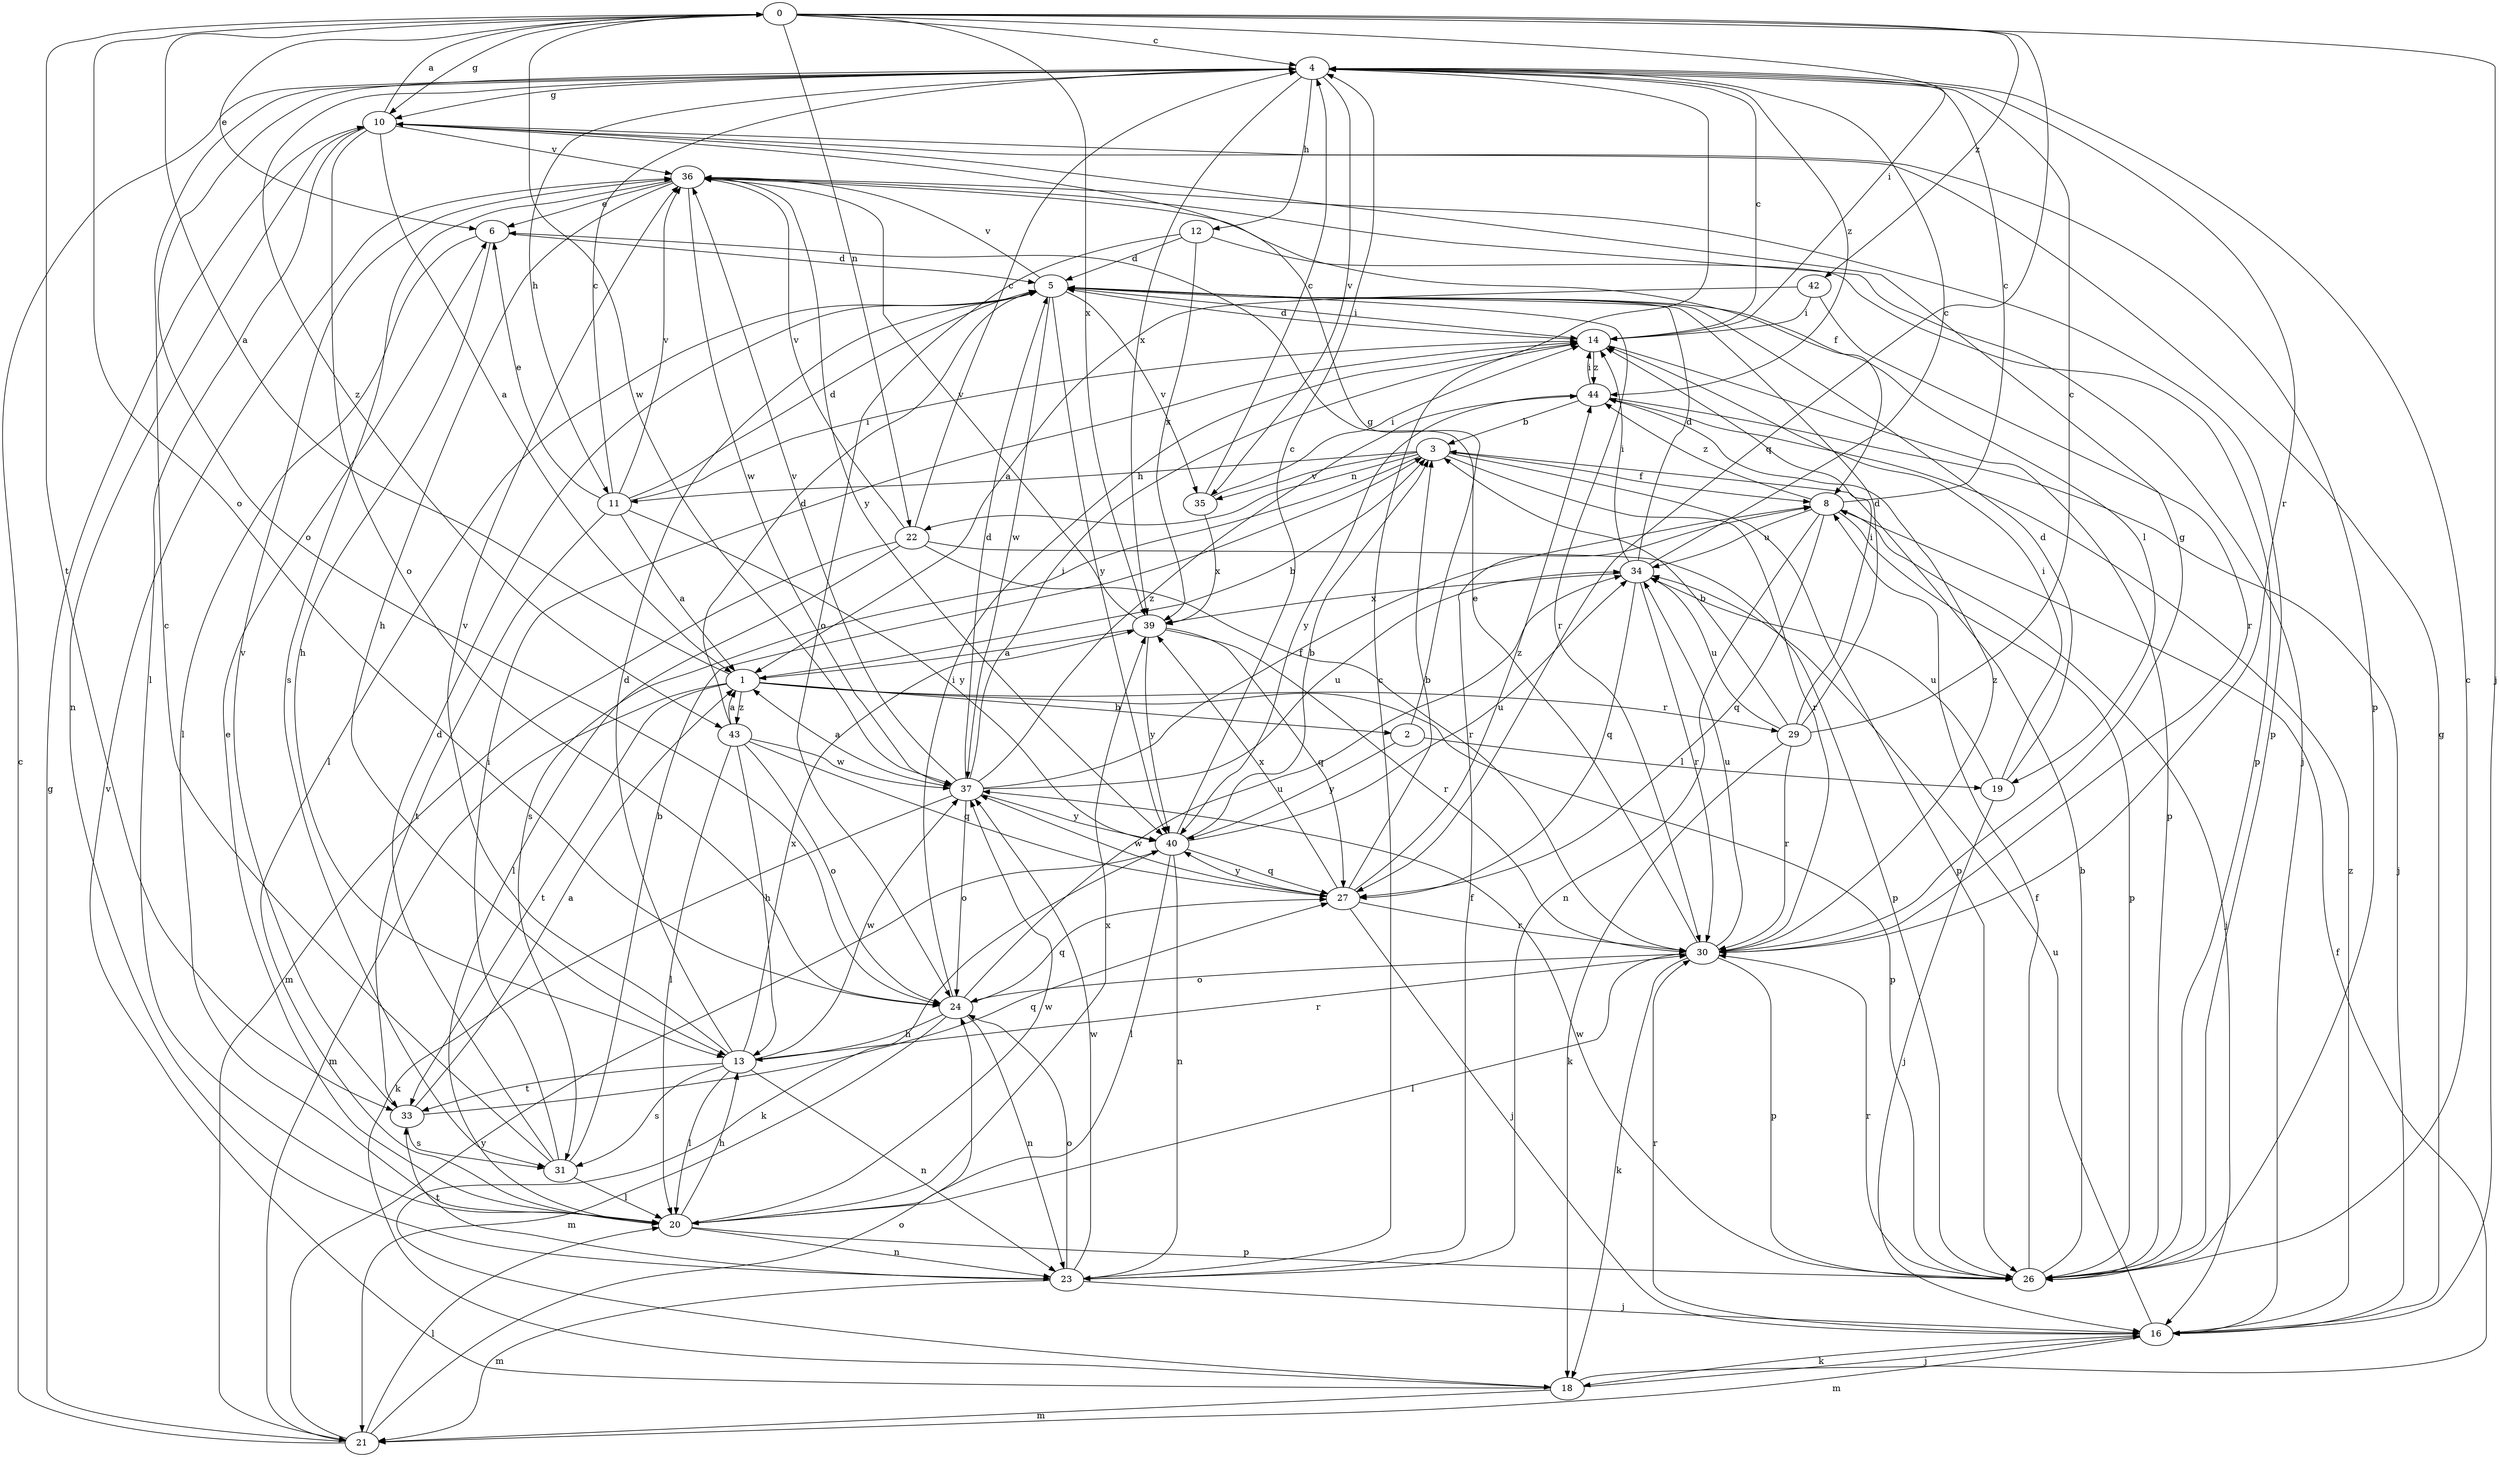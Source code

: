 strict digraph  {
0;
1;
2;
3;
4;
5;
6;
8;
10;
11;
12;
13;
14;
16;
18;
19;
20;
21;
22;
23;
24;
26;
27;
29;
30;
31;
33;
34;
35;
36;
37;
39;
40;
42;
43;
44;
0 -> 4  [label=c];
0 -> 6  [label=e];
0 -> 10  [label=g];
0 -> 14  [label=i];
0 -> 16  [label=j];
0 -> 22  [label=n];
0 -> 24  [label=o];
0 -> 27  [label=q];
0 -> 33  [label=t];
0 -> 37  [label=w];
0 -> 39  [label=x];
0 -> 42  [label=z];
1 -> 0  [label=a];
1 -> 2  [label=b];
1 -> 3  [label=b];
1 -> 21  [label=m];
1 -> 26  [label=p];
1 -> 29  [label=r];
1 -> 33  [label=t];
1 -> 43  [label=z];
2 -> 10  [label=g];
2 -> 19  [label=l];
2 -> 40  [label=y];
3 -> 8  [label=f];
3 -> 11  [label=h];
3 -> 22  [label=n];
3 -> 26  [label=p];
3 -> 30  [label=r];
3 -> 31  [label=s];
3 -> 35  [label=v];
4 -> 10  [label=g];
4 -> 11  [label=h];
4 -> 12  [label=h];
4 -> 24  [label=o];
4 -> 30  [label=r];
4 -> 35  [label=v];
4 -> 39  [label=x];
4 -> 43  [label=z];
4 -> 44  [label=z];
5 -> 14  [label=i];
5 -> 19  [label=l];
5 -> 20  [label=l];
5 -> 30  [label=r];
5 -> 35  [label=v];
5 -> 36  [label=v];
5 -> 37  [label=w];
5 -> 40  [label=y];
6 -> 5  [label=d];
6 -> 13  [label=h];
6 -> 20  [label=l];
8 -> 4  [label=c];
8 -> 16  [label=j];
8 -> 23  [label=n];
8 -> 26  [label=p];
8 -> 27  [label=q];
8 -> 34  [label=u];
8 -> 44  [label=z];
10 -> 0  [label=a];
10 -> 1  [label=a];
10 -> 20  [label=l];
10 -> 23  [label=n];
10 -> 24  [label=o];
10 -> 26  [label=p];
10 -> 36  [label=v];
11 -> 1  [label=a];
11 -> 4  [label=c];
11 -> 5  [label=d];
11 -> 6  [label=e];
11 -> 14  [label=i];
11 -> 33  [label=t];
11 -> 36  [label=v];
11 -> 40  [label=y];
12 -> 5  [label=d];
12 -> 24  [label=o];
12 -> 26  [label=p];
12 -> 39  [label=x];
13 -> 5  [label=d];
13 -> 20  [label=l];
13 -> 23  [label=n];
13 -> 30  [label=r];
13 -> 31  [label=s];
13 -> 33  [label=t];
13 -> 36  [label=v];
13 -> 37  [label=w];
13 -> 39  [label=x];
14 -> 4  [label=c];
14 -> 5  [label=d];
14 -> 26  [label=p];
14 -> 44  [label=z];
16 -> 10  [label=g];
16 -> 18  [label=k];
16 -> 21  [label=m];
16 -> 30  [label=r];
16 -> 34  [label=u];
16 -> 44  [label=z];
18 -> 8  [label=f];
18 -> 16  [label=j];
18 -> 21  [label=m];
18 -> 36  [label=v];
19 -> 5  [label=d];
19 -> 14  [label=i];
19 -> 16  [label=j];
19 -> 34  [label=u];
20 -> 6  [label=e];
20 -> 13  [label=h];
20 -> 23  [label=n];
20 -> 26  [label=p];
20 -> 37  [label=w];
20 -> 39  [label=x];
21 -> 4  [label=c];
21 -> 10  [label=g];
21 -> 20  [label=l];
21 -> 24  [label=o];
21 -> 40  [label=y];
22 -> 4  [label=c];
22 -> 20  [label=l];
22 -> 21  [label=m];
22 -> 26  [label=p];
22 -> 30  [label=r];
22 -> 36  [label=v];
23 -> 4  [label=c];
23 -> 8  [label=f];
23 -> 16  [label=j];
23 -> 21  [label=m];
23 -> 24  [label=o];
23 -> 33  [label=t];
23 -> 37  [label=w];
24 -> 13  [label=h];
24 -> 14  [label=i];
24 -> 21  [label=m];
24 -> 23  [label=n];
24 -> 27  [label=q];
24 -> 34  [label=u];
26 -> 3  [label=b];
26 -> 4  [label=c];
26 -> 8  [label=f];
26 -> 30  [label=r];
26 -> 37  [label=w];
27 -> 3  [label=b];
27 -> 16  [label=j];
27 -> 30  [label=r];
27 -> 37  [label=w];
27 -> 39  [label=x];
27 -> 40  [label=y];
27 -> 44  [label=z];
29 -> 3  [label=b];
29 -> 4  [label=c];
29 -> 5  [label=d];
29 -> 14  [label=i];
29 -> 18  [label=k];
29 -> 30  [label=r];
29 -> 34  [label=u];
30 -> 6  [label=e];
30 -> 10  [label=g];
30 -> 18  [label=k];
30 -> 20  [label=l];
30 -> 24  [label=o];
30 -> 26  [label=p];
30 -> 34  [label=u];
30 -> 44  [label=z];
31 -> 3  [label=b];
31 -> 4  [label=c];
31 -> 5  [label=d];
31 -> 14  [label=i];
31 -> 20  [label=l];
33 -> 1  [label=a];
33 -> 27  [label=q];
33 -> 31  [label=s];
33 -> 36  [label=v];
34 -> 4  [label=c];
34 -> 5  [label=d];
34 -> 14  [label=i];
34 -> 27  [label=q];
34 -> 30  [label=r];
34 -> 39  [label=x];
35 -> 4  [label=c];
35 -> 14  [label=i];
35 -> 39  [label=x];
36 -> 6  [label=e];
36 -> 8  [label=f];
36 -> 13  [label=h];
36 -> 16  [label=j];
36 -> 26  [label=p];
36 -> 31  [label=s];
36 -> 37  [label=w];
36 -> 40  [label=y];
37 -> 1  [label=a];
37 -> 5  [label=d];
37 -> 8  [label=f];
37 -> 14  [label=i];
37 -> 18  [label=k];
37 -> 24  [label=o];
37 -> 34  [label=u];
37 -> 36  [label=v];
37 -> 40  [label=y];
37 -> 44  [label=z];
39 -> 1  [label=a];
39 -> 27  [label=q];
39 -> 30  [label=r];
39 -> 36  [label=v];
39 -> 40  [label=y];
40 -> 3  [label=b];
40 -> 4  [label=c];
40 -> 18  [label=k];
40 -> 20  [label=l];
40 -> 23  [label=n];
40 -> 27  [label=q];
40 -> 34  [label=u];
42 -> 1  [label=a];
42 -> 14  [label=i];
42 -> 30  [label=r];
43 -> 1  [label=a];
43 -> 5  [label=d];
43 -> 13  [label=h];
43 -> 20  [label=l];
43 -> 24  [label=o];
43 -> 27  [label=q];
43 -> 37  [label=w];
44 -> 3  [label=b];
44 -> 14  [label=i];
44 -> 16  [label=j];
44 -> 40  [label=y];
}
